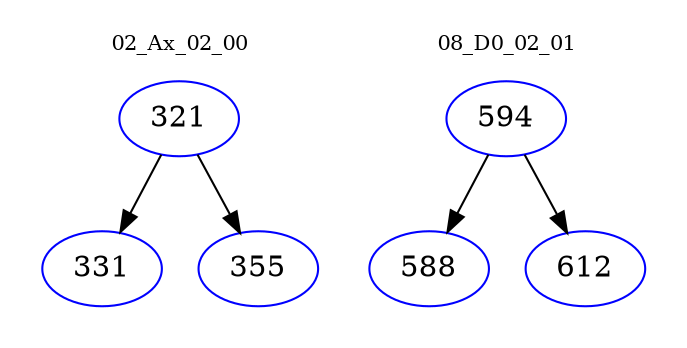 digraph{
subgraph cluster_0 {
color = white
label = "02_Ax_02_00";
fontsize=10;
T0_321 [label="321", color="blue"]
T0_321 -> T0_331 [color="black"]
T0_331 [label="331", color="blue"]
T0_321 -> T0_355 [color="black"]
T0_355 [label="355", color="blue"]
}
subgraph cluster_1 {
color = white
label = "08_D0_02_01";
fontsize=10;
T1_594 [label="594", color="blue"]
T1_594 -> T1_588 [color="black"]
T1_588 [label="588", color="blue"]
T1_594 -> T1_612 [color="black"]
T1_612 [label="612", color="blue"]
}
}
